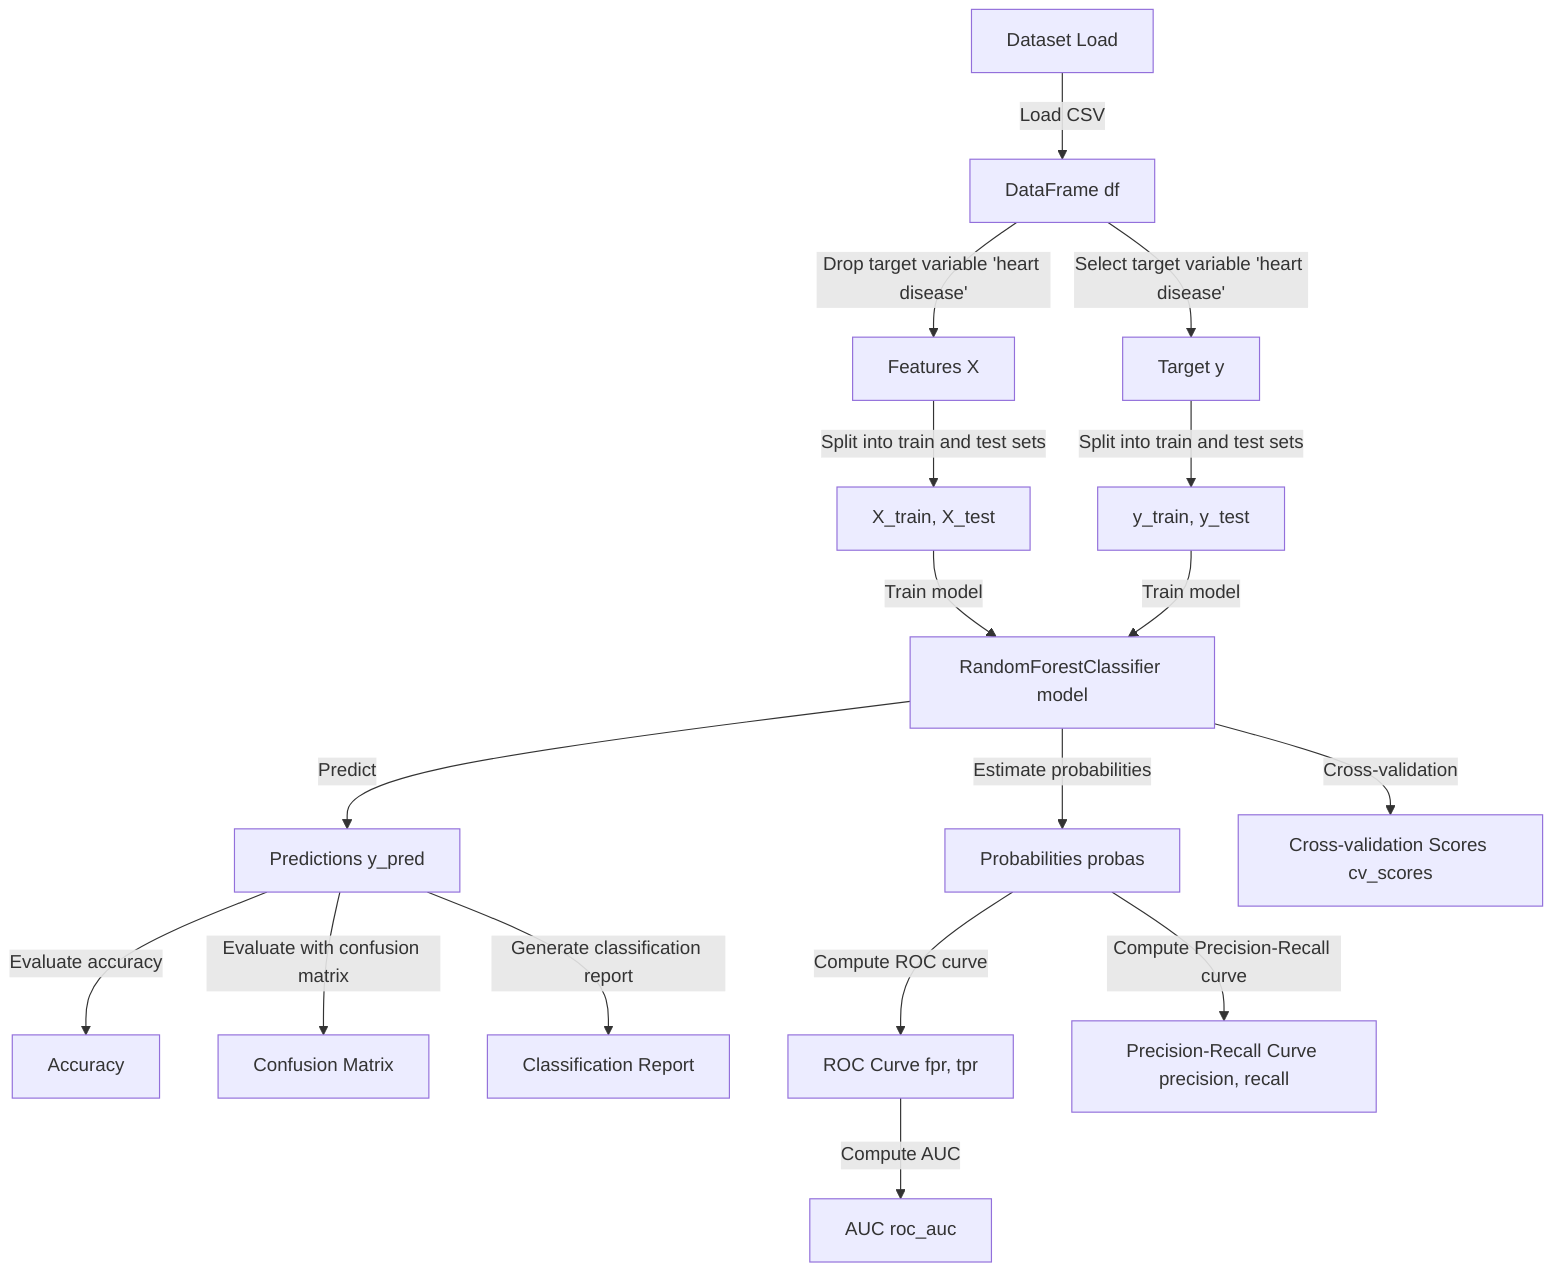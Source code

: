 graph TD
    A["Dataset Load"] -->|Load CSV| B["DataFrame df"]
    B -->|Drop target variable 'heart disease'| C["Features X"]
    B -->|Select target variable 'heart disease'| D["Target y"]
    C -->|Split into train and test sets| E["X_train, X_test"]
    D -->|Split into train and test sets| F["y_train, y_test"]
    E -->|Train model| G["RandomForestClassifier model"]
    F -->|Train model| G
    G -->|Predict| H["Predictions y_pred"]
    H -->|Evaluate accuracy| I["Accuracy"]
    H -->|Evaluate with confusion matrix| J["Confusion Matrix"]
    H -->|Generate classification report| K["Classification Report"]
    G -->|Estimate probabilities| L["Probabilities probas"]
    L -->|Compute ROC curve| M["ROC Curve fpr, tpr"]
    M -->|Compute AUC| N["AUC roc_auc"]
    L -->|Compute Precision-Recall curve| O["Precision-Recall Curve precision, recall"]
    G -->|Cross-validation| P["Cross-validation Scores cv_scores"]

    %% Comments for each node
    %% A: Load input data from CSV file
    %% B: DataFrame containing all dataset info
    %% C: Features used for the model, excluding target
    %% D: Target variable indicating heart disease presence
    %% E: Training and testing split for model features
    %% F: Training and testing split for target variable
    %% G: ML model used for prediction
    %% H: Results of the prediction on the test set
    %% I: Accuracy metric for predictions
    %% J: Confusion matrix for classification evaluation
    %% K: Report detailing precision, recall, F1-score
    %% L: Probability estimates for ROC computation
    %% M: True/False positive rates for ROC
    %% N: AUC metric for ROC
    %% O: Precision and recall values for curve
    %% P: CV scores for model assessment